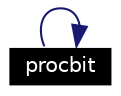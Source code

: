 digraph G
{
  edge [fontname="Helvetica",fontsize=10,labelfontname="Helvetica",labelfontsize=10];
  node [fontname="Helvetica",fontsize=10,shape=record];
  rankdir=LR;
  Node55 [label="procbit",height=0.2,width=0.4,color="white", fillcolor="black", style="filled" fontcolor="white"];
  Node55 -> Node55 [color="midnightblue",fontsize=10,style="solid",fontname="Helvetica"];
}
